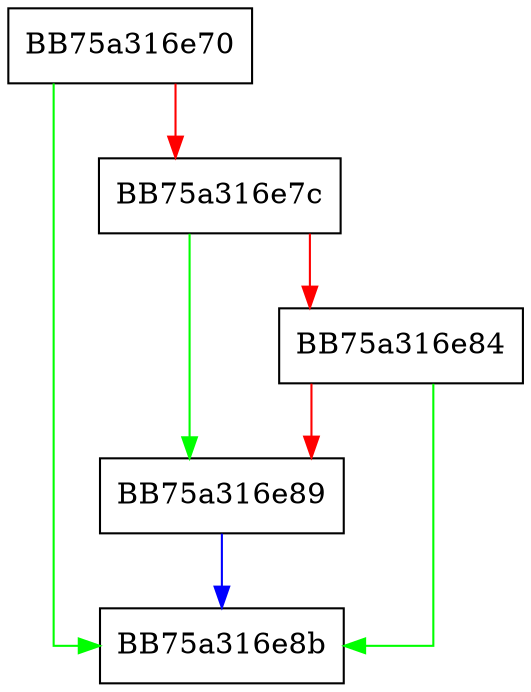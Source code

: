 digraph isValidNode {
  node [shape="box"];
  graph [splines=ortho];
  BB75a316e70 -> BB75a316e8b [color="green"];
  BB75a316e70 -> BB75a316e7c [color="red"];
  BB75a316e7c -> BB75a316e89 [color="green"];
  BB75a316e7c -> BB75a316e84 [color="red"];
  BB75a316e84 -> BB75a316e8b [color="green"];
  BB75a316e84 -> BB75a316e89 [color="red"];
  BB75a316e89 -> BB75a316e8b [color="blue"];
}